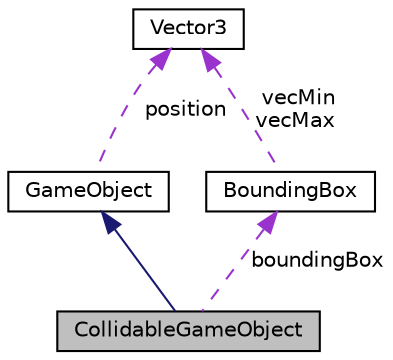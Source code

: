 digraph "CollidableGameObject"
{
  edge [fontname="Helvetica",fontsize="10",labelfontname="Helvetica",labelfontsize="10"];
  node [fontname="Helvetica",fontsize="10",shape=record];
  Node12 [label="CollidableGameObject",height=0.2,width=0.4,color="black", fillcolor="grey75", style="filled", fontcolor="black"];
  Node13 -> Node12 [dir="back",color="midnightblue",fontsize="10",style="solid",fontname="Helvetica"];
  Node13 [label="GameObject",height=0.2,width=0.4,color="black", fillcolor="white", style="filled",URL="$class_game_object.html"];
  Node14 -> Node13 [dir="back",color="darkorchid3",fontsize="10",style="dashed",label=" position" ,fontname="Helvetica"];
  Node14 [label="Vector3",height=0.2,width=0.4,color="black", fillcolor="white", style="filled",URL="$class_vector3.html"];
  Node15 -> Node12 [dir="back",color="darkorchid3",fontsize="10",style="dashed",label=" boundingBox" ,fontname="Helvetica"];
  Node15 [label="BoundingBox",height=0.2,width=0.4,color="black", fillcolor="white", style="filled",URL="$class_bounding_box.html"];
  Node14 -> Node15 [dir="back",color="darkorchid3",fontsize="10",style="dashed",label=" vecMin\nvecMax" ,fontname="Helvetica"];
}
